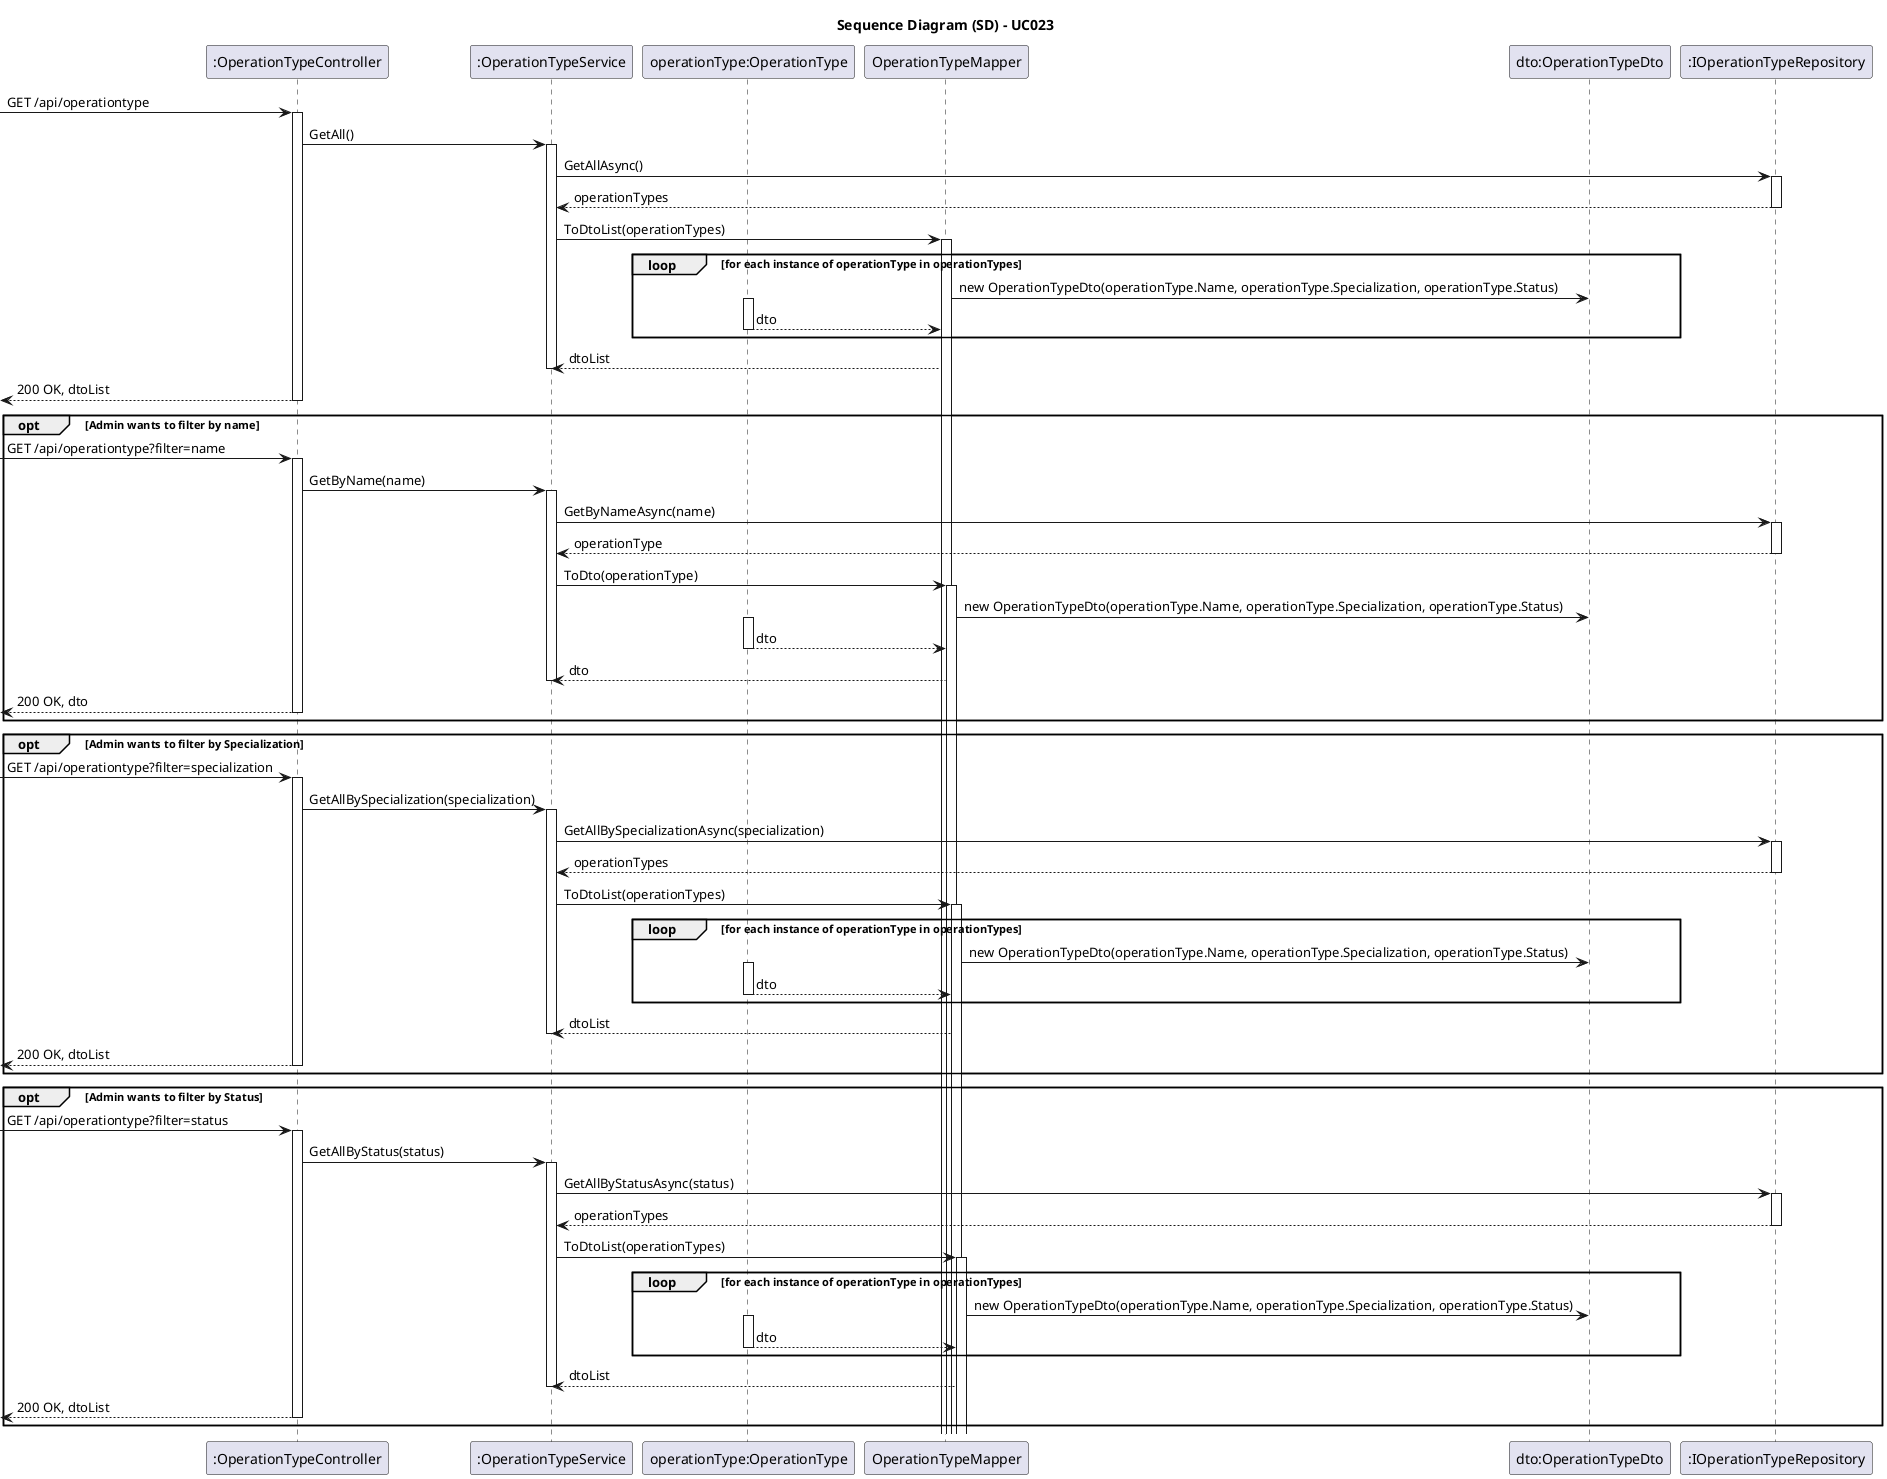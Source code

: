 @startuml uc023-sequence-diagram

skinparam packageStyle rectangle
skinparam shadowing false
skinparam linetype polyline
skinparam classAttributeIconSize 0

title Sequence Diagram (SD) - UC023

participant ":OperationTypeController" as Controller
participant ":OperationTypeService" as Service
participant "operationType:OperationType" as Domain
participant "OperationTypeMapper" as Mapper
participant "dto:OperationTypeDto" as Dto
participant ":IOperationTypeRepository" as IRepo

-> Controller: GET /api/operationtype

activate Controller

    Controller -> Service: GetAll()

    activate Service

        Service -> IRepo: GetAllAsync()

        activate IRepo

            IRepo --> Service: operationTypes

        deactivate IRepo

        Service -> Mapper: ToDtoList(operationTypes)

        activate Mapper

            loop for each instance of operationType in operationTypes

                Mapper -> Dto: new OperationTypeDto(operationType.Name, operationType.Specialization, operationType.Status)

                activate Domain

                    Domain --> Mapper: dto

                deactivate Domain

            end

            Mapper --> Service: dtoList

    deactivate Service

    <-- Controller: 200 OK, dtoList

deactivate Controller

opt Admin wants to filter by name

    -> Controller: GET /api/operationtype?filter=name

    activate Controller

        Controller -> Service: GetByName(name)

        activate Service

            Service -> IRepo: GetByNameAsync(name)

            activate IRepo

                IRepo --> Service: operationType

            deactivate IRepo

            Service -> Mapper: ToDto(operationType)

            activate Mapper

                Mapper -> Dto: new OperationTypeDto(operationType.Name, operationType.Specialization, operationType.Status)

                activate Domain

                    Domain --> Mapper: dto

                deactivate Domain

                Mapper --> Service: dto

        deactivate Service

        <-- Controller: 200 OK, dto

    deactivate Controller
end

opt Admin wants to filter by Specialization

    -> Controller: GET /api/operationtype?filter=specialization

    activate Controller

        Controller -> Service: GetAllBySpecialization(specialization)

        activate Service

            Service -> IRepo: GetAllBySpecializationAsync(specialization)

            activate IRepo

                IRepo --> Service: operationTypes

            deactivate IRepo

            Service -> Mapper: ToDtoList(operationTypes)

            activate Mapper

                loop for each instance of operationType in operationTypes

                    Mapper -> Dto: new OperationTypeDto(operationType.Name, operationType.Specialization, operationType.Status)

                    activate Domain

                        Domain --> Mapper: dto

                    deactivate Domain

                end

                Mapper --> Service: dtoList

        deactivate Service

        <-- Controller: 200 OK, dtoList

    deactivate Controller
end

opt Admin wants to filter by Status

    -> Controller: GET /api/operationtype?filter=status

    activate Controller

        Controller -> Service: GetAllByStatus(status)

        activate Service

            Service -> IRepo: GetAllByStatusAsync(status)

            activate IRepo

                IRepo --> Service: operationTypes

            deactivate IRepo

            Service -> Mapper: ToDtoList(operationTypes)

            activate Mapper

                loop for each instance of operationType in operationTypes

                    Mapper -> Dto: new OperationTypeDto(operationType.Name, operationType.Specialization, operationType.Status)

                    activate Domain

                        Domain --> Mapper: dto

                    deactivate Domain

                end

                Mapper --> Service: dtoList

        deactivate Service

        <-- Controller: 200 OK, dtoList

    deactivate Controller
end

@enduml
